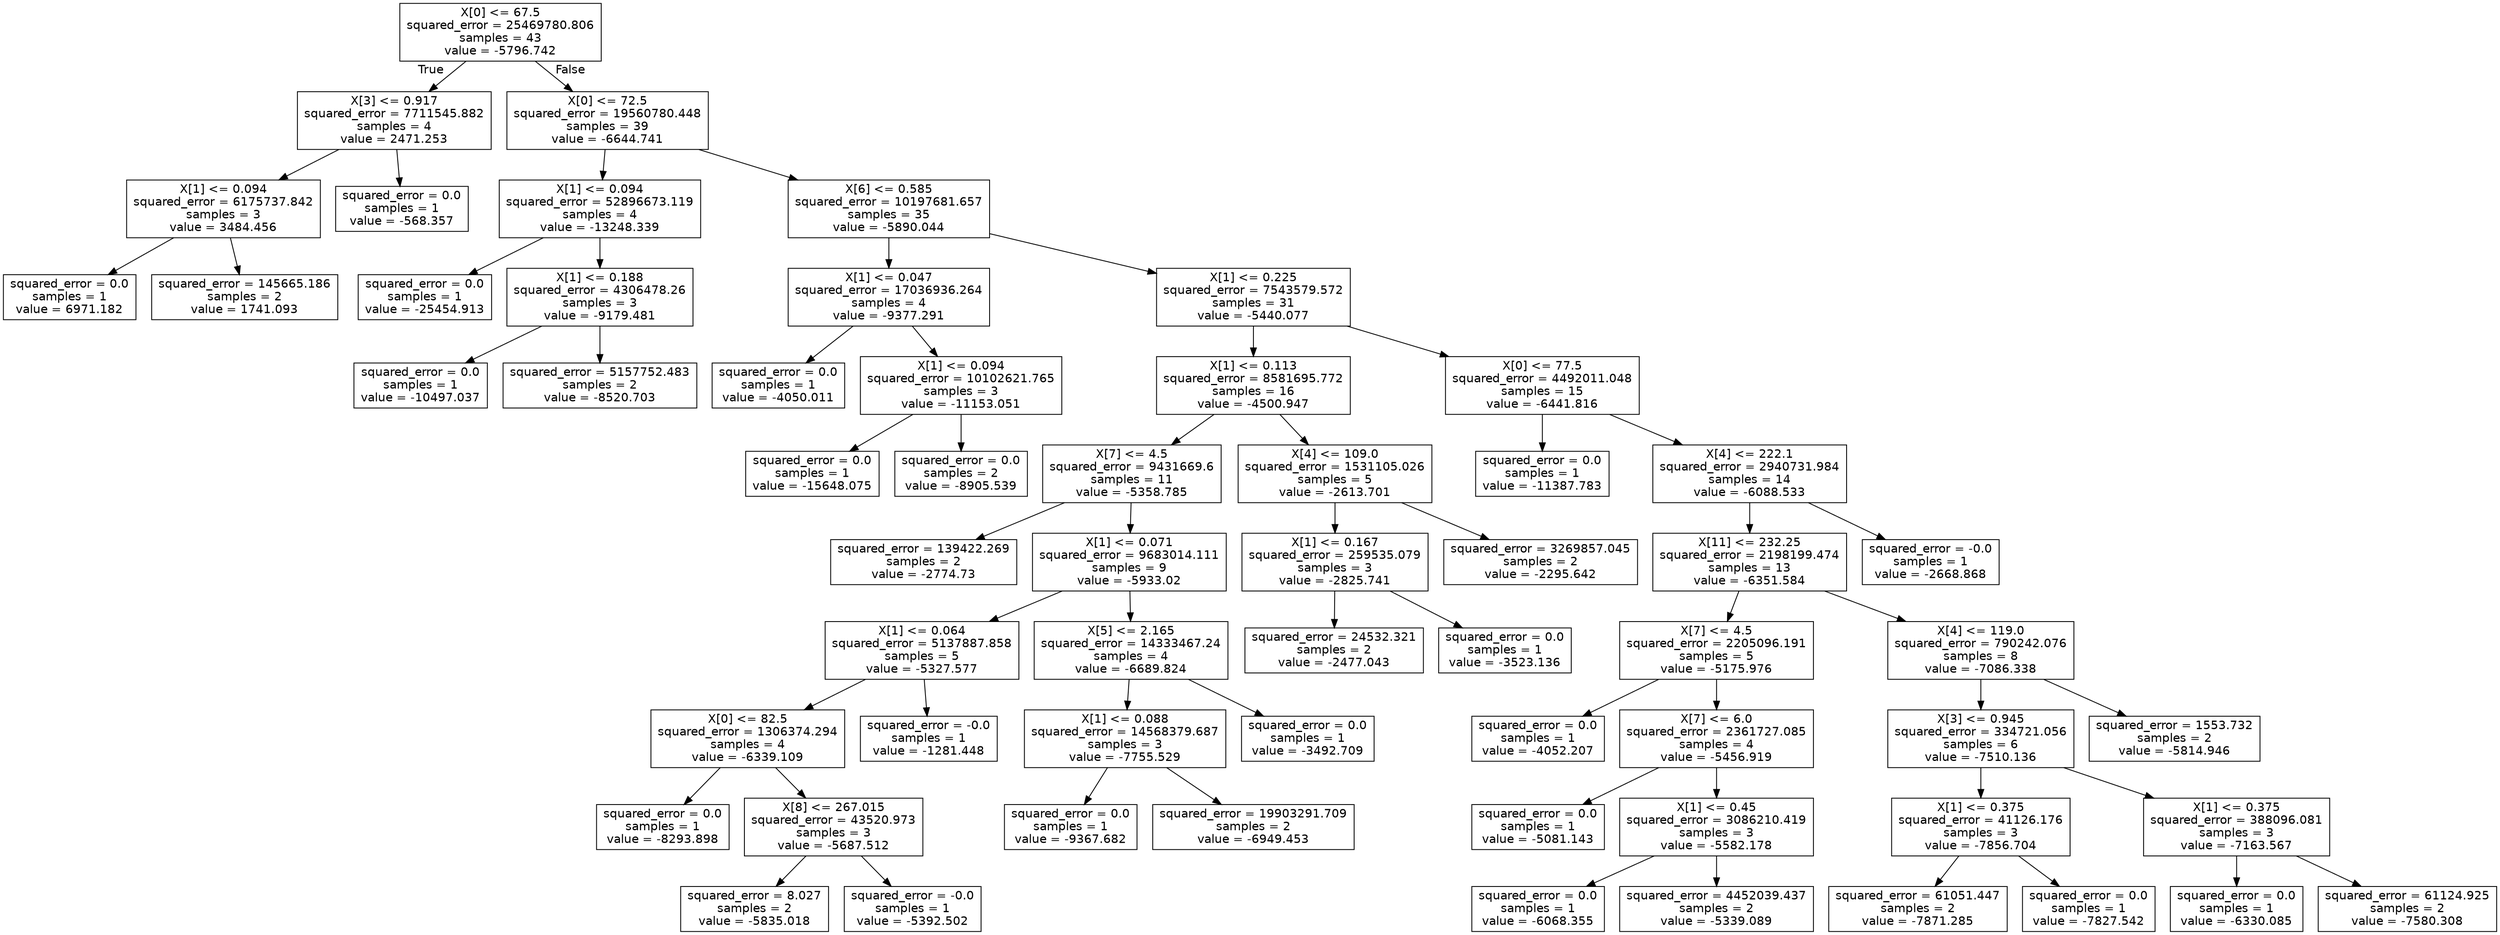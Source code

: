 digraph Tree {
node [shape=box, fontname="helvetica"] ;
edge [fontname="helvetica"] ;
0 [label="X[0] <= 67.5\nsquared_error = 25469780.806\nsamples = 43\nvalue = -5796.742"] ;
1 [label="X[3] <= 0.917\nsquared_error = 7711545.882\nsamples = 4\nvalue = 2471.253"] ;
0 -> 1 [labeldistance=2.5, labelangle=45, headlabel="True"] ;
2 [label="X[1] <= 0.094\nsquared_error = 6175737.842\nsamples = 3\nvalue = 3484.456"] ;
1 -> 2 ;
3 [label="squared_error = 0.0\nsamples = 1\nvalue = 6971.182"] ;
2 -> 3 ;
4 [label="squared_error = 145665.186\nsamples = 2\nvalue = 1741.093"] ;
2 -> 4 ;
5 [label="squared_error = 0.0\nsamples = 1\nvalue = -568.357"] ;
1 -> 5 ;
6 [label="X[0] <= 72.5\nsquared_error = 19560780.448\nsamples = 39\nvalue = -6644.741"] ;
0 -> 6 [labeldistance=2.5, labelangle=-45, headlabel="False"] ;
7 [label="X[1] <= 0.094\nsquared_error = 52896673.119\nsamples = 4\nvalue = -13248.339"] ;
6 -> 7 ;
8 [label="squared_error = 0.0\nsamples = 1\nvalue = -25454.913"] ;
7 -> 8 ;
9 [label="X[1] <= 0.188\nsquared_error = 4306478.26\nsamples = 3\nvalue = -9179.481"] ;
7 -> 9 ;
10 [label="squared_error = 0.0\nsamples = 1\nvalue = -10497.037"] ;
9 -> 10 ;
11 [label="squared_error = 5157752.483\nsamples = 2\nvalue = -8520.703"] ;
9 -> 11 ;
12 [label="X[6] <= 0.585\nsquared_error = 10197681.657\nsamples = 35\nvalue = -5890.044"] ;
6 -> 12 ;
13 [label="X[1] <= 0.047\nsquared_error = 17036936.264\nsamples = 4\nvalue = -9377.291"] ;
12 -> 13 ;
14 [label="squared_error = 0.0\nsamples = 1\nvalue = -4050.011"] ;
13 -> 14 ;
15 [label="X[1] <= 0.094\nsquared_error = 10102621.765\nsamples = 3\nvalue = -11153.051"] ;
13 -> 15 ;
16 [label="squared_error = 0.0\nsamples = 1\nvalue = -15648.075"] ;
15 -> 16 ;
17 [label="squared_error = 0.0\nsamples = 2\nvalue = -8905.539"] ;
15 -> 17 ;
18 [label="X[1] <= 0.225\nsquared_error = 7543579.572\nsamples = 31\nvalue = -5440.077"] ;
12 -> 18 ;
19 [label="X[1] <= 0.113\nsquared_error = 8581695.772\nsamples = 16\nvalue = -4500.947"] ;
18 -> 19 ;
20 [label="X[7] <= 4.5\nsquared_error = 9431669.6\nsamples = 11\nvalue = -5358.785"] ;
19 -> 20 ;
21 [label="squared_error = 139422.269\nsamples = 2\nvalue = -2774.73"] ;
20 -> 21 ;
22 [label="X[1] <= 0.071\nsquared_error = 9683014.111\nsamples = 9\nvalue = -5933.02"] ;
20 -> 22 ;
23 [label="X[1] <= 0.064\nsquared_error = 5137887.858\nsamples = 5\nvalue = -5327.577"] ;
22 -> 23 ;
24 [label="X[0] <= 82.5\nsquared_error = 1306374.294\nsamples = 4\nvalue = -6339.109"] ;
23 -> 24 ;
25 [label="squared_error = 0.0\nsamples = 1\nvalue = -8293.898"] ;
24 -> 25 ;
26 [label="X[8] <= 267.015\nsquared_error = 43520.973\nsamples = 3\nvalue = -5687.512"] ;
24 -> 26 ;
27 [label="squared_error = 8.027\nsamples = 2\nvalue = -5835.018"] ;
26 -> 27 ;
28 [label="squared_error = -0.0\nsamples = 1\nvalue = -5392.502"] ;
26 -> 28 ;
29 [label="squared_error = -0.0\nsamples = 1\nvalue = -1281.448"] ;
23 -> 29 ;
30 [label="X[5] <= 2.165\nsquared_error = 14333467.24\nsamples = 4\nvalue = -6689.824"] ;
22 -> 30 ;
31 [label="X[1] <= 0.088\nsquared_error = 14568379.687\nsamples = 3\nvalue = -7755.529"] ;
30 -> 31 ;
32 [label="squared_error = 0.0\nsamples = 1\nvalue = -9367.682"] ;
31 -> 32 ;
33 [label="squared_error = 19903291.709\nsamples = 2\nvalue = -6949.453"] ;
31 -> 33 ;
34 [label="squared_error = 0.0\nsamples = 1\nvalue = -3492.709"] ;
30 -> 34 ;
35 [label="X[4] <= 109.0\nsquared_error = 1531105.026\nsamples = 5\nvalue = -2613.701"] ;
19 -> 35 ;
36 [label="X[1] <= 0.167\nsquared_error = 259535.079\nsamples = 3\nvalue = -2825.741"] ;
35 -> 36 ;
37 [label="squared_error = 24532.321\nsamples = 2\nvalue = -2477.043"] ;
36 -> 37 ;
38 [label="squared_error = 0.0\nsamples = 1\nvalue = -3523.136"] ;
36 -> 38 ;
39 [label="squared_error = 3269857.045\nsamples = 2\nvalue = -2295.642"] ;
35 -> 39 ;
40 [label="X[0] <= 77.5\nsquared_error = 4492011.048\nsamples = 15\nvalue = -6441.816"] ;
18 -> 40 ;
41 [label="squared_error = 0.0\nsamples = 1\nvalue = -11387.783"] ;
40 -> 41 ;
42 [label="X[4] <= 222.1\nsquared_error = 2940731.984\nsamples = 14\nvalue = -6088.533"] ;
40 -> 42 ;
43 [label="X[11] <= 232.25\nsquared_error = 2198199.474\nsamples = 13\nvalue = -6351.584"] ;
42 -> 43 ;
44 [label="X[7] <= 4.5\nsquared_error = 2205096.191\nsamples = 5\nvalue = -5175.976"] ;
43 -> 44 ;
45 [label="squared_error = 0.0\nsamples = 1\nvalue = -4052.207"] ;
44 -> 45 ;
46 [label="X[7] <= 6.0\nsquared_error = 2361727.085\nsamples = 4\nvalue = -5456.919"] ;
44 -> 46 ;
47 [label="squared_error = 0.0\nsamples = 1\nvalue = -5081.143"] ;
46 -> 47 ;
48 [label="X[1] <= 0.45\nsquared_error = 3086210.419\nsamples = 3\nvalue = -5582.178"] ;
46 -> 48 ;
49 [label="squared_error = 0.0\nsamples = 1\nvalue = -6068.355"] ;
48 -> 49 ;
50 [label="squared_error = 4452039.437\nsamples = 2\nvalue = -5339.089"] ;
48 -> 50 ;
51 [label="X[4] <= 119.0\nsquared_error = 790242.076\nsamples = 8\nvalue = -7086.338"] ;
43 -> 51 ;
52 [label="X[3] <= 0.945\nsquared_error = 334721.056\nsamples = 6\nvalue = -7510.136"] ;
51 -> 52 ;
53 [label="X[1] <= 0.375\nsquared_error = 41126.176\nsamples = 3\nvalue = -7856.704"] ;
52 -> 53 ;
54 [label="squared_error = 61051.447\nsamples = 2\nvalue = -7871.285"] ;
53 -> 54 ;
55 [label="squared_error = 0.0\nsamples = 1\nvalue = -7827.542"] ;
53 -> 55 ;
56 [label="X[1] <= 0.375\nsquared_error = 388096.081\nsamples = 3\nvalue = -7163.567"] ;
52 -> 56 ;
57 [label="squared_error = 0.0\nsamples = 1\nvalue = -6330.085"] ;
56 -> 57 ;
58 [label="squared_error = 61124.925\nsamples = 2\nvalue = -7580.308"] ;
56 -> 58 ;
59 [label="squared_error = 1553.732\nsamples = 2\nvalue = -5814.946"] ;
51 -> 59 ;
60 [label="squared_error = -0.0\nsamples = 1\nvalue = -2668.868"] ;
42 -> 60 ;
}
